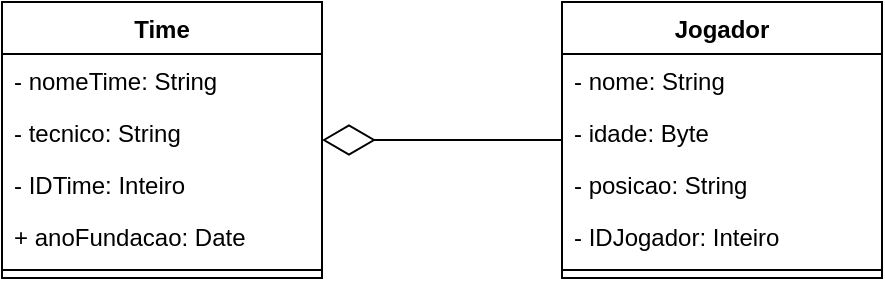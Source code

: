 <mxfile version="20.4.0" type="device"><diagram id="C5RBs43oDa-KdzZeNtuy" name="Page-1"><mxGraphModel dx="782" dy="738" grid="1" gridSize="10" guides="1" tooltips="1" connect="1" arrows="1" fold="1" page="1" pageScale="1" pageWidth="827" pageHeight="1169" math="0" shadow="0"><root><mxCell id="WIyWlLk6GJQsqaUBKTNV-0"/><mxCell id="WIyWlLk6GJQsqaUBKTNV-1" parent="WIyWlLk6GJQsqaUBKTNV-0"/><mxCell id="S7QlsKAkyJGG2meLUJzX-0" value="Time" style="swimlane;fontStyle=1;align=center;verticalAlign=top;childLayout=stackLayout;horizontal=1;startSize=26;horizontalStack=0;resizeParent=1;resizeParentMax=0;resizeLast=0;collapsible=1;marginBottom=0;" vertex="1" parent="WIyWlLk6GJQsqaUBKTNV-1"><mxGeometry x="200" y="320" width="160" height="138" as="geometry"/></mxCell><mxCell id="S7QlsKAkyJGG2meLUJzX-1" value="- nomeTime: String" style="text;strokeColor=none;fillColor=none;align=left;verticalAlign=top;spacingLeft=4;spacingRight=4;overflow=hidden;rotatable=0;points=[[0,0.5],[1,0.5]];portConstraint=eastwest;" vertex="1" parent="S7QlsKAkyJGG2meLUJzX-0"><mxGeometry y="26" width="160" height="26" as="geometry"/></mxCell><mxCell id="S7QlsKAkyJGG2meLUJzX-4" value="- tecnico: String" style="text;strokeColor=none;fillColor=none;align=left;verticalAlign=top;spacingLeft=4;spacingRight=4;overflow=hidden;rotatable=0;points=[[0,0.5],[1,0.5]];portConstraint=eastwest;" vertex="1" parent="S7QlsKAkyJGG2meLUJzX-0"><mxGeometry y="52" width="160" height="26" as="geometry"/></mxCell><mxCell id="S7QlsKAkyJGG2meLUJzX-6" value="- IDTime: Inteiro" style="text;strokeColor=none;fillColor=none;align=left;verticalAlign=top;spacingLeft=4;spacingRight=4;overflow=hidden;rotatable=0;points=[[0,0.5],[1,0.5]];portConstraint=eastwest;" vertex="1" parent="S7QlsKAkyJGG2meLUJzX-0"><mxGeometry y="78" width="160" height="26" as="geometry"/></mxCell><mxCell id="S7QlsKAkyJGG2meLUJzX-5" value="+ anoFundacao: Date" style="text;strokeColor=none;fillColor=none;align=left;verticalAlign=top;spacingLeft=4;spacingRight=4;overflow=hidden;rotatable=0;points=[[0,0.5],[1,0.5]];portConstraint=eastwest;" vertex="1" parent="S7QlsKAkyJGG2meLUJzX-0"><mxGeometry y="104" width="160" height="26" as="geometry"/></mxCell><mxCell id="S7QlsKAkyJGG2meLUJzX-2" value="" style="line;strokeWidth=1;fillColor=none;align=left;verticalAlign=middle;spacingTop=-1;spacingLeft=3;spacingRight=3;rotatable=0;labelPosition=right;points=[];portConstraint=eastwest;strokeColor=inherit;" vertex="1" parent="S7QlsKAkyJGG2meLUJzX-0"><mxGeometry y="130" width="160" height="8" as="geometry"/></mxCell><mxCell id="S7QlsKAkyJGG2meLUJzX-7" value="Jogador" style="swimlane;fontStyle=1;align=center;verticalAlign=top;childLayout=stackLayout;horizontal=1;startSize=26;horizontalStack=0;resizeParent=1;resizeParentMax=0;resizeLast=0;collapsible=1;marginBottom=0;" vertex="1" parent="WIyWlLk6GJQsqaUBKTNV-1"><mxGeometry x="480" y="320" width="160" height="138" as="geometry"/></mxCell><mxCell id="S7QlsKAkyJGG2meLUJzX-8" value="- nome: String" style="text;strokeColor=none;fillColor=none;align=left;verticalAlign=top;spacingLeft=4;spacingRight=4;overflow=hidden;rotatable=0;points=[[0,0.5],[1,0.5]];portConstraint=eastwest;" vertex="1" parent="S7QlsKAkyJGG2meLUJzX-7"><mxGeometry y="26" width="160" height="26" as="geometry"/></mxCell><mxCell id="S7QlsKAkyJGG2meLUJzX-9" value="- idade: Byte" style="text;strokeColor=none;fillColor=none;align=left;verticalAlign=top;spacingLeft=4;spacingRight=4;overflow=hidden;rotatable=0;points=[[0,0.5],[1,0.5]];portConstraint=eastwest;" vertex="1" parent="S7QlsKAkyJGG2meLUJzX-7"><mxGeometry y="52" width="160" height="26" as="geometry"/></mxCell><mxCell id="S7QlsKAkyJGG2meLUJzX-10" value="- posicao: String" style="text;strokeColor=none;fillColor=none;align=left;verticalAlign=top;spacingLeft=4;spacingRight=4;overflow=hidden;rotatable=0;points=[[0,0.5],[1,0.5]];portConstraint=eastwest;" vertex="1" parent="S7QlsKAkyJGG2meLUJzX-7"><mxGeometry y="78" width="160" height="26" as="geometry"/></mxCell><mxCell id="S7QlsKAkyJGG2meLUJzX-11" value="- IDJogador: Inteiro" style="text;strokeColor=none;fillColor=none;align=left;verticalAlign=top;spacingLeft=4;spacingRight=4;overflow=hidden;rotatable=0;points=[[0,0.5],[1,0.5]];portConstraint=eastwest;" vertex="1" parent="S7QlsKAkyJGG2meLUJzX-7"><mxGeometry y="104" width="160" height="26" as="geometry"/></mxCell><mxCell id="S7QlsKAkyJGG2meLUJzX-12" value="" style="line;strokeWidth=1;fillColor=none;align=left;verticalAlign=middle;spacingTop=-1;spacingLeft=3;spacingRight=3;rotatable=0;labelPosition=right;points=[];portConstraint=eastwest;strokeColor=inherit;" vertex="1" parent="S7QlsKAkyJGG2meLUJzX-7"><mxGeometry y="130" width="160" height="8" as="geometry"/></mxCell><mxCell id="S7QlsKAkyJGG2meLUJzX-16" value="" style="endArrow=diamondThin;endFill=0;endSize=24;html=1;rounded=0;" edge="1" parent="WIyWlLk6GJQsqaUBKTNV-1" source="S7QlsKAkyJGG2meLUJzX-7" target="S7QlsKAkyJGG2meLUJzX-0"><mxGeometry width="160" relative="1" as="geometry"><mxPoint x="320" y="720" as="sourcePoint"/><mxPoint x="380" y="440" as="targetPoint"/></mxGeometry></mxCell></root></mxGraphModel></diagram></mxfile>
